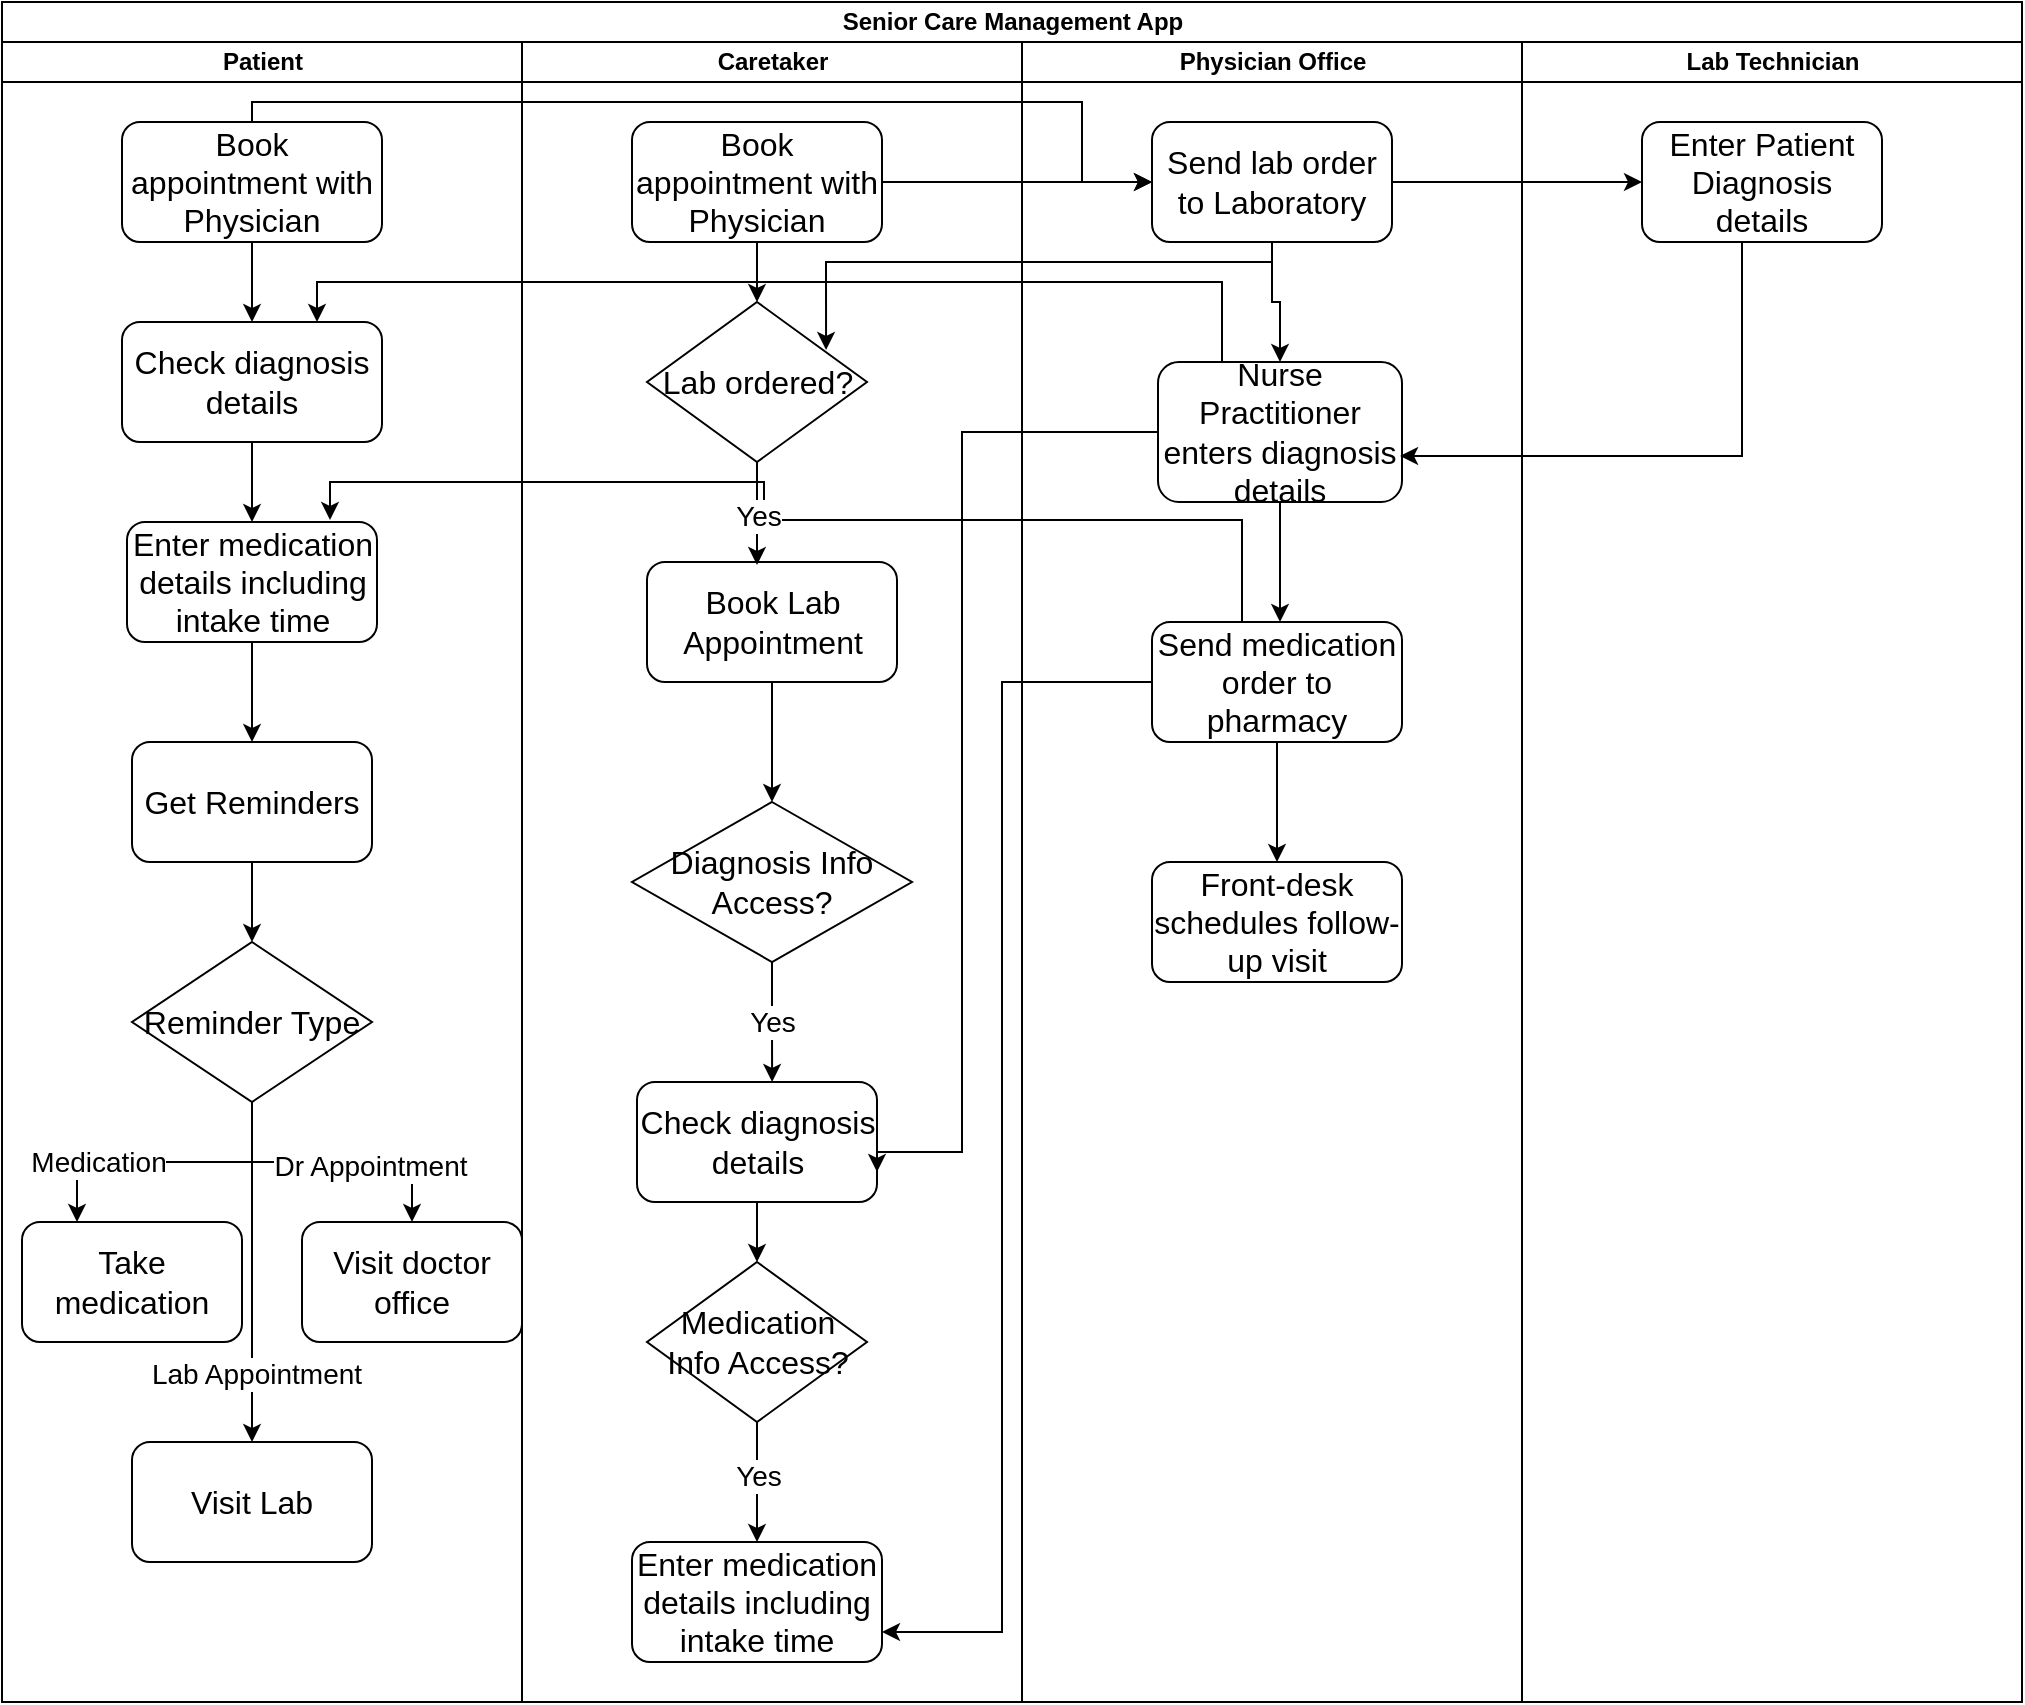 <mxfile version="24.6.4" type="github">
  <diagram name="Page-1" id="14VtxvchuqkJRpTmdXnF">
    <mxGraphModel dx="1981" dy="1057" grid="1" gridSize="10" guides="1" tooltips="1" connect="1" arrows="1" fold="1" page="1" pageScale="1" pageWidth="850" pageHeight="1100" math="0" shadow="0">
      <root>
        <mxCell id="0" />
        <mxCell id="1" parent="0" />
        <mxCell id="EmhNzNYPSMTOKzb81x5m-1" value="Senior Care Management App" style="swimlane;childLayout=stackLayout;resizeParent=1;resizeParentMax=0;startSize=20;html=1;" vertex="1" parent="1">
          <mxGeometry x="60" y="80" width="1010" height="850" as="geometry" />
        </mxCell>
        <mxCell id="EmhNzNYPSMTOKzb81x5m-2" value="Patient" style="swimlane;startSize=20;html=1;" vertex="1" parent="EmhNzNYPSMTOKzb81x5m-1">
          <mxGeometry y="20" width="260" height="830" as="geometry" />
        </mxCell>
        <mxCell id="EmhNzNYPSMTOKzb81x5m-51" style="edgeStyle=orthogonalEdgeStyle;rounded=0;orthogonalLoop=1;jettySize=auto;html=1;entryX=0.5;entryY=0;entryDx=0;entryDy=0;" edge="1" parent="EmhNzNYPSMTOKzb81x5m-2" source="EmhNzNYPSMTOKzb81x5m-14" target="EmhNzNYPSMTOKzb81x5m-24">
          <mxGeometry relative="1" as="geometry" />
        </mxCell>
        <mxCell id="EmhNzNYPSMTOKzb81x5m-14" value="&lt;span style=&quot;font-size: medium;&quot;&gt;Check diagnosis details&lt;/span&gt;" style="rounded=1;whiteSpace=wrap;html=1;" vertex="1" parent="EmhNzNYPSMTOKzb81x5m-2">
          <mxGeometry x="60" y="140" width="130" height="60" as="geometry" />
        </mxCell>
        <mxCell id="EmhNzNYPSMTOKzb81x5m-56" style="edgeStyle=orthogonalEdgeStyle;rounded=0;orthogonalLoop=1;jettySize=auto;html=1;entryX=0.25;entryY=0;entryDx=0;entryDy=0;" edge="1" parent="EmhNzNYPSMTOKzb81x5m-2" source="EmhNzNYPSMTOKzb81x5m-15" target="EmhNzNYPSMTOKzb81x5m-16">
          <mxGeometry relative="1" as="geometry" />
        </mxCell>
        <mxCell id="EmhNzNYPSMTOKzb81x5m-59" value="&lt;font style=&quot;font-size: 14px;&quot;&gt;Medication&lt;/font&gt;" style="edgeLabel;html=1;align=center;verticalAlign=middle;resizable=0;points=[];" vertex="1" connectable="0" parent="EmhNzNYPSMTOKzb81x5m-56">
          <mxGeometry x="0.451" relative="1" as="geometry">
            <mxPoint as="offset" />
          </mxGeometry>
        </mxCell>
        <mxCell id="EmhNzNYPSMTOKzb81x5m-57" style="edgeStyle=orthogonalEdgeStyle;rounded=0;orthogonalLoop=1;jettySize=auto;html=1;entryX=0.5;entryY=0;entryDx=0;entryDy=0;" edge="1" parent="EmhNzNYPSMTOKzb81x5m-2" source="EmhNzNYPSMTOKzb81x5m-15" target="EmhNzNYPSMTOKzb81x5m-17">
          <mxGeometry relative="1" as="geometry" />
        </mxCell>
        <mxCell id="EmhNzNYPSMTOKzb81x5m-60" value="&lt;font style=&quot;font-size: 14px;&quot;&gt;Dr Appointment&lt;/font&gt;" style="edgeLabel;html=1;align=center;verticalAlign=middle;resizable=0;points=[];" vertex="1" connectable="0" parent="EmhNzNYPSMTOKzb81x5m-57">
          <mxGeometry x="0.271" y="-2" relative="1" as="geometry">
            <mxPoint as="offset" />
          </mxGeometry>
        </mxCell>
        <mxCell id="EmhNzNYPSMTOKzb81x5m-58" style="edgeStyle=orthogonalEdgeStyle;rounded=0;orthogonalLoop=1;jettySize=auto;html=1;entryX=0.5;entryY=0;entryDx=0;entryDy=0;" edge="1" parent="EmhNzNYPSMTOKzb81x5m-2" source="EmhNzNYPSMTOKzb81x5m-15" target="EmhNzNYPSMTOKzb81x5m-18">
          <mxGeometry relative="1" as="geometry" />
        </mxCell>
        <mxCell id="EmhNzNYPSMTOKzb81x5m-61" value="&lt;font style=&quot;font-size: 14px;&quot;&gt;Lab Appointment&lt;/font&gt;" style="edgeLabel;html=1;align=center;verticalAlign=middle;resizable=0;points=[];" vertex="1" connectable="0" parent="EmhNzNYPSMTOKzb81x5m-58">
          <mxGeometry x="0.6" y="2" relative="1" as="geometry">
            <mxPoint as="offset" />
          </mxGeometry>
        </mxCell>
        <mxCell id="EmhNzNYPSMTOKzb81x5m-15" value="&lt;font size=&quot;3&quot;&gt;Reminder Type&lt;/font&gt;" style="rhombus;whiteSpace=wrap;html=1;" vertex="1" parent="EmhNzNYPSMTOKzb81x5m-2">
          <mxGeometry x="65" y="450" width="120" height="80" as="geometry" />
        </mxCell>
        <mxCell id="EmhNzNYPSMTOKzb81x5m-16" value="&lt;font size=&quot;3&quot;&gt;Take medication&lt;/font&gt;" style="rounded=1;whiteSpace=wrap;html=1;" vertex="1" parent="EmhNzNYPSMTOKzb81x5m-2">
          <mxGeometry x="10" y="590" width="110" height="60" as="geometry" />
        </mxCell>
        <mxCell id="EmhNzNYPSMTOKzb81x5m-17" value="&lt;font size=&quot;3&quot;&gt;Visit doctor office&lt;/font&gt;" style="rounded=1;whiteSpace=wrap;html=1;" vertex="1" parent="EmhNzNYPSMTOKzb81x5m-2">
          <mxGeometry x="150" y="590" width="110" height="60" as="geometry" />
        </mxCell>
        <mxCell id="EmhNzNYPSMTOKzb81x5m-18" value="&lt;font size=&quot;3&quot;&gt;Visit Lab&lt;/font&gt;" style="rounded=1;whiteSpace=wrap;html=1;" vertex="1" parent="EmhNzNYPSMTOKzb81x5m-2">
          <mxGeometry x="65" y="700" width="120" height="60" as="geometry" />
        </mxCell>
        <mxCell id="EmhNzNYPSMTOKzb81x5m-44" style="edgeStyle=orthogonalEdgeStyle;rounded=0;orthogonalLoop=1;jettySize=auto;html=1;entryX=0.5;entryY=0;entryDx=0;entryDy=0;" edge="1" parent="EmhNzNYPSMTOKzb81x5m-2" source="EmhNzNYPSMTOKzb81x5m-19" target="EmhNzNYPSMTOKzb81x5m-14">
          <mxGeometry relative="1" as="geometry" />
        </mxCell>
        <mxCell id="EmhNzNYPSMTOKzb81x5m-19" value="&lt;font size=&quot;3&quot;&gt;Book appointment with Physician&lt;/font&gt;" style="rounded=1;whiteSpace=wrap;html=1;" vertex="1" parent="EmhNzNYPSMTOKzb81x5m-2">
          <mxGeometry x="60" y="40" width="130" height="60" as="geometry" />
        </mxCell>
        <mxCell id="EmhNzNYPSMTOKzb81x5m-53" style="edgeStyle=orthogonalEdgeStyle;rounded=0;orthogonalLoop=1;jettySize=auto;html=1;exitX=0.5;exitY=1;exitDx=0;exitDy=0;entryX=0.5;entryY=0;entryDx=0;entryDy=0;" edge="1" parent="EmhNzNYPSMTOKzb81x5m-2" source="EmhNzNYPSMTOKzb81x5m-24" target="EmhNzNYPSMTOKzb81x5m-25">
          <mxGeometry relative="1" as="geometry" />
        </mxCell>
        <mxCell id="EmhNzNYPSMTOKzb81x5m-24" value="&lt;span style=&quot;font-size: medium;&quot;&gt;Enter medication details including intake time&lt;/span&gt;" style="rounded=1;whiteSpace=wrap;html=1;" vertex="1" parent="EmhNzNYPSMTOKzb81x5m-2">
          <mxGeometry x="62.5" y="240" width="125" height="60" as="geometry" />
        </mxCell>
        <mxCell id="EmhNzNYPSMTOKzb81x5m-55" style="edgeStyle=orthogonalEdgeStyle;rounded=0;orthogonalLoop=1;jettySize=auto;html=1;entryX=0.5;entryY=0;entryDx=0;entryDy=0;" edge="1" parent="EmhNzNYPSMTOKzb81x5m-2" source="EmhNzNYPSMTOKzb81x5m-25" target="EmhNzNYPSMTOKzb81x5m-15">
          <mxGeometry relative="1" as="geometry" />
        </mxCell>
        <mxCell id="EmhNzNYPSMTOKzb81x5m-25" value="&lt;span style=&quot;font-size: medium;&quot;&gt;Get Reminders&lt;/span&gt;" style="rounded=1;whiteSpace=wrap;html=1;" vertex="1" parent="EmhNzNYPSMTOKzb81x5m-2">
          <mxGeometry x="65" y="350" width="120" height="60" as="geometry" />
        </mxCell>
        <mxCell id="EmhNzNYPSMTOKzb81x5m-3" value="Caretaker" style="swimlane;startSize=20;html=1;" vertex="1" parent="EmhNzNYPSMTOKzb81x5m-1">
          <mxGeometry x="260" y="20" width="250" height="830" as="geometry" />
        </mxCell>
        <mxCell id="EmhNzNYPSMTOKzb81x5m-35" value="" style="edgeStyle=orthogonalEdgeStyle;rounded=0;orthogonalLoop=1;jettySize=auto;html=1;" edge="1" parent="EmhNzNYPSMTOKzb81x5m-3" source="EmhNzNYPSMTOKzb81x5m-5" target="EmhNzNYPSMTOKzb81x5m-30">
          <mxGeometry relative="1" as="geometry" />
        </mxCell>
        <mxCell id="EmhNzNYPSMTOKzb81x5m-5" value="&lt;font size=&quot;3&quot;&gt;Book appointment with Physician&lt;/font&gt;" style="rounded=1;whiteSpace=wrap;html=1;" vertex="1" parent="EmhNzNYPSMTOKzb81x5m-3">
          <mxGeometry x="55" y="40" width="125" height="60" as="geometry" />
        </mxCell>
        <mxCell id="EmhNzNYPSMTOKzb81x5m-37" style="edgeStyle=orthogonalEdgeStyle;rounded=0;orthogonalLoop=1;jettySize=auto;html=1;entryX=0.5;entryY=0;entryDx=0;entryDy=0;" edge="1" parent="EmhNzNYPSMTOKzb81x5m-3" source="EmhNzNYPSMTOKzb81x5m-11" target="EmhNzNYPSMTOKzb81x5m-21">
          <mxGeometry relative="1" as="geometry" />
        </mxCell>
        <mxCell id="EmhNzNYPSMTOKzb81x5m-11" value="&lt;font size=&quot;3&quot;&gt;Book Lab Appointment&lt;/font&gt;" style="rounded=1;whiteSpace=wrap;html=1;" vertex="1" parent="EmhNzNYPSMTOKzb81x5m-3">
          <mxGeometry x="62.5" y="260" width="125" height="60" as="geometry" />
        </mxCell>
        <mxCell id="EmhNzNYPSMTOKzb81x5m-12" value="&lt;font size=&quot;3&quot;&gt;Enter medication details including intake time&lt;/font&gt;" style="rounded=1;whiteSpace=wrap;html=1;" vertex="1" parent="EmhNzNYPSMTOKzb81x5m-3">
          <mxGeometry x="55" y="750" width="125" height="60" as="geometry" />
        </mxCell>
        <mxCell id="EmhNzNYPSMTOKzb81x5m-39" style="edgeStyle=orthogonalEdgeStyle;rounded=0;orthogonalLoop=1;jettySize=auto;html=1;" edge="1" parent="EmhNzNYPSMTOKzb81x5m-3" source="EmhNzNYPSMTOKzb81x5m-20" target="EmhNzNYPSMTOKzb81x5m-23">
          <mxGeometry relative="1" as="geometry" />
        </mxCell>
        <mxCell id="EmhNzNYPSMTOKzb81x5m-20" value="&lt;font size=&quot;3&quot;&gt;Check diagnosis details&lt;/font&gt;" style="rounded=1;whiteSpace=wrap;html=1;" vertex="1" parent="EmhNzNYPSMTOKzb81x5m-3">
          <mxGeometry x="57.5" y="520" width="120" height="60" as="geometry" />
        </mxCell>
        <mxCell id="EmhNzNYPSMTOKzb81x5m-21" value="&lt;font size=&quot;3&quot;&gt;Diagnosis Info Access?&lt;/font&gt;" style="rhombus;whiteSpace=wrap;html=1;" vertex="1" parent="EmhNzNYPSMTOKzb81x5m-3">
          <mxGeometry x="55" y="380" width="140" height="80" as="geometry" />
        </mxCell>
        <mxCell id="EmhNzNYPSMTOKzb81x5m-49" style="edgeStyle=orthogonalEdgeStyle;rounded=0;orthogonalLoop=1;jettySize=auto;html=1;entryDx=0;entryDy=0;" edge="1" parent="EmhNzNYPSMTOKzb81x5m-3" source="EmhNzNYPSMTOKzb81x5m-23" target="EmhNzNYPSMTOKzb81x5m-12">
          <mxGeometry relative="1" as="geometry" />
        </mxCell>
        <mxCell id="EmhNzNYPSMTOKzb81x5m-50" value="&lt;font style=&quot;font-size: 14px;&quot;&gt;Yes&lt;/font&gt;" style="edgeLabel;html=1;align=center;verticalAlign=middle;resizable=0;points=[];" vertex="1" connectable="0" parent="EmhNzNYPSMTOKzb81x5m-49">
          <mxGeometry x="-0.1" relative="1" as="geometry">
            <mxPoint as="offset" />
          </mxGeometry>
        </mxCell>
        <mxCell id="EmhNzNYPSMTOKzb81x5m-23" value="&lt;font size=&quot;3&quot;&gt;Medication Info Access?&lt;/font&gt;" style="rhombus;whiteSpace=wrap;html=1;" vertex="1" parent="EmhNzNYPSMTOKzb81x5m-3">
          <mxGeometry x="62.5" y="610" width="110" height="80" as="geometry" />
        </mxCell>
        <mxCell id="EmhNzNYPSMTOKzb81x5m-30" value="&lt;font size=&quot;3&quot;&gt;Lab ordered?&lt;/font&gt;" style="rhombus;whiteSpace=wrap;html=1;" vertex="1" parent="EmhNzNYPSMTOKzb81x5m-3">
          <mxGeometry x="62.5" y="130" width="110" height="80" as="geometry" />
        </mxCell>
        <mxCell id="EmhNzNYPSMTOKzb81x5m-36" style="edgeStyle=orthogonalEdgeStyle;rounded=0;orthogonalLoop=1;jettySize=auto;html=1;entryX=0.44;entryY=0.025;entryDx=0;entryDy=0;entryPerimeter=0;" edge="1" parent="EmhNzNYPSMTOKzb81x5m-3" source="EmhNzNYPSMTOKzb81x5m-30" target="EmhNzNYPSMTOKzb81x5m-11">
          <mxGeometry relative="1" as="geometry" />
        </mxCell>
        <mxCell id="EmhNzNYPSMTOKzb81x5m-38" value="&lt;font style=&quot;font-size: 14px;&quot;&gt;Yes&lt;/font&gt;" style="edgeStyle=orthogonalEdgeStyle;rounded=0;orthogonalLoop=1;jettySize=auto;html=1;entryX=0.563;entryY=0;entryDx=0;entryDy=0;entryPerimeter=0;" edge="1" parent="EmhNzNYPSMTOKzb81x5m-3" source="EmhNzNYPSMTOKzb81x5m-21" target="EmhNzNYPSMTOKzb81x5m-20">
          <mxGeometry relative="1" as="geometry" />
        </mxCell>
        <mxCell id="EmhNzNYPSMTOKzb81x5m-4" value="Physician Office" style="swimlane;startSize=20;html=1;" vertex="1" parent="EmhNzNYPSMTOKzb81x5m-1">
          <mxGeometry x="510" y="20" width="250" height="830" as="geometry" />
        </mxCell>
        <mxCell id="EmhNzNYPSMTOKzb81x5m-6" value="&lt;font size=&quot;3&quot;&gt;Send lab order to Laboratory&lt;/font&gt;" style="rounded=1;whiteSpace=wrap;html=1;" vertex="1" parent="EmhNzNYPSMTOKzb81x5m-4">
          <mxGeometry x="65" y="40" width="120" height="60" as="geometry" />
        </mxCell>
        <mxCell id="EmhNzNYPSMTOKzb81x5m-48" style="edgeStyle=orthogonalEdgeStyle;rounded=0;orthogonalLoop=1;jettySize=auto;html=1;exitX=0.5;exitY=1;exitDx=0;exitDy=0;entryX=0.5;entryY=0;entryDx=0;entryDy=0;" edge="1" parent="EmhNzNYPSMTOKzb81x5m-4" source="EmhNzNYPSMTOKzb81x5m-9" target="EmhNzNYPSMTOKzb81x5m-10">
          <mxGeometry relative="1" as="geometry" />
        </mxCell>
        <mxCell id="EmhNzNYPSMTOKzb81x5m-9" value="&lt;font size=&quot;3&quot;&gt;Send medication order to pharmacy&lt;/font&gt;" style="rounded=1;whiteSpace=wrap;html=1;" vertex="1" parent="EmhNzNYPSMTOKzb81x5m-4">
          <mxGeometry x="65" y="290" width="125" height="60" as="geometry" />
        </mxCell>
        <mxCell id="EmhNzNYPSMTOKzb81x5m-10" value="&lt;font size=&quot;3&quot;&gt;Front-desk schedules follow-up visit&lt;/font&gt;" style="rounded=1;whiteSpace=wrap;html=1;" vertex="1" parent="EmhNzNYPSMTOKzb81x5m-4">
          <mxGeometry x="65" y="410" width="125" height="60" as="geometry" />
        </mxCell>
        <mxCell id="EmhNzNYPSMTOKzb81x5m-22" value="&lt;font size=&quot;3&quot;&gt;Nurse Practitioner enters diagnosis details&lt;/font&gt;" style="rounded=1;whiteSpace=wrap;html=1;" vertex="1" parent="EmhNzNYPSMTOKzb81x5m-4">
          <mxGeometry x="68" y="160" width="122" height="70" as="geometry" />
        </mxCell>
        <mxCell id="EmhNzNYPSMTOKzb81x5m-33" style="edgeStyle=orthogonalEdgeStyle;rounded=0;orthogonalLoop=1;jettySize=auto;html=1;" edge="1" parent="EmhNzNYPSMTOKzb81x5m-4" source="EmhNzNYPSMTOKzb81x5m-22">
          <mxGeometry relative="1" as="geometry">
            <mxPoint x="129" y="290" as="targetPoint" />
          </mxGeometry>
        </mxCell>
        <mxCell id="EmhNzNYPSMTOKzb81x5m-47" style="edgeStyle=orthogonalEdgeStyle;rounded=0;orthogonalLoop=1;jettySize=auto;html=1;entryDx=0;entryDy=0;entryPerimeter=0;" edge="1" parent="EmhNzNYPSMTOKzb81x5m-4" source="EmhNzNYPSMTOKzb81x5m-6" target="EmhNzNYPSMTOKzb81x5m-22">
          <mxGeometry relative="1" as="geometry" />
        </mxCell>
        <mxCell id="EmhNzNYPSMTOKzb81x5m-7" value="Lab Technician" style="swimlane;startSize=20;html=1;" vertex="1" parent="EmhNzNYPSMTOKzb81x5m-1">
          <mxGeometry x="760" y="20" width="250" height="830" as="geometry" />
        </mxCell>
        <mxCell id="EmhNzNYPSMTOKzb81x5m-8" value="&lt;font size=&quot;3&quot;&gt;Enter Patient Diagnosis details&lt;/font&gt;" style="rounded=1;whiteSpace=wrap;html=1;" vertex="1" parent="EmhNzNYPSMTOKzb81x5m-7">
          <mxGeometry x="60" y="40" width="120" height="60" as="geometry" />
        </mxCell>
        <mxCell id="EmhNzNYPSMTOKzb81x5m-26" style="edgeStyle=orthogonalEdgeStyle;rounded=0;orthogonalLoop=1;jettySize=auto;html=1;entryX=0;entryY=0.5;entryDx=0;entryDy=0;" edge="1" parent="EmhNzNYPSMTOKzb81x5m-1" source="EmhNzNYPSMTOKzb81x5m-5" target="EmhNzNYPSMTOKzb81x5m-6">
          <mxGeometry relative="1" as="geometry" />
        </mxCell>
        <mxCell id="EmhNzNYPSMTOKzb81x5m-27" style="edgeStyle=orthogonalEdgeStyle;rounded=0;orthogonalLoop=1;jettySize=auto;html=1;entryX=0;entryY=0.5;entryDx=0;entryDy=0;" edge="1" parent="EmhNzNYPSMTOKzb81x5m-1" source="EmhNzNYPSMTOKzb81x5m-19" target="EmhNzNYPSMTOKzb81x5m-6">
          <mxGeometry relative="1" as="geometry">
            <Array as="points">
              <mxPoint x="125" y="50" />
              <mxPoint x="540" y="50" />
              <mxPoint x="540" y="90" />
            </Array>
          </mxGeometry>
        </mxCell>
        <mxCell id="EmhNzNYPSMTOKzb81x5m-28" style="edgeStyle=orthogonalEdgeStyle;rounded=0;orthogonalLoop=1;jettySize=auto;html=1;entryX=0;entryY=0.5;entryDx=0;entryDy=0;" edge="1" parent="EmhNzNYPSMTOKzb81x5m-1" source="EmhNzNYPSMTOKzb81x5m-6" target="EmhNzNYPSMTOKzb81x5m-8">
          <mxGeometry relative="1" as="geometry" />
        </mxCell>
        <mxCell id="EmhNzNYPSMTOKzb81x5m-29" style="edgeStyle=orthogonalEdgeStyle;rounded=0;orthogonalLoop=1;jettySize=auto;html=1;entryX=0.992;entryY=0.671;entryDx=0;entryDy=0;entryPerimeter=0;" edge="1" parent="EmhNzNYPSMTOKzb81x5m-1" source="EmhNzNYPSMTOKzb81x5m-8" target="EmhNzNYPSMTOKzb81x5m-22">
          <mxGeometry relative="1" as="geometry">
            <Array as="points">
              <mxPoint x="870" y="227" />
            </Array>
          </mxGeometry>
        </mxCell>
        <mxCell id="EmhNzNYPSMTOKzb81x5m-43" style="edgeStyle=orthogonalEdgeStyle;rounded=0;orthogonalLoop=1;jettySize=auto;html=1;entryX=1;entryY=0.75;entryDx=0;entryDy=0;" edge="1" parent="EmhNzNYPSMTOKzb81x5m-1" source="EmhNzNYPSMTOKzb81x5m-22" target="EmhNzNYPSMTOKzb81x5m-20">
          <mxGeometry relative="1" as="geometry">
            <Array as="points">
              <mxPoint x="480" y="215" />
              <mxPoint x="480" y="575" />
            </Array>
          </mxGeometry>
        </mxCell>
        <mxCell id="EmhNzNYPSMTOKzb81x5m-45" style="edgeStyle=orthogonalEdgeStyle;rounded=0;orthogonalLoop=1;jettySize=auto;html=1;entryX=0.75;entryY=0;entryDx=0;entryDy=0;" edge="1" parent="EmhNzNYPSMTOKzb81x5m-1" source="EmhNzNYPSMTOKzb81x5m-22" target="EmhNzNYPSMTOKzb81x5m-14">
          <mxGeometry relative="1" as="geometry">
            <Array as="points">
              <mxPoint x="610" y="140" />
              <mxPoint x="158" y="140" />
            </Array>
          </mxGeometry>
        </mxCell>
        <mxCell id="EmhNzNYPSMTOKzb81x5m-46" style="edgeStyle=orthogonalEdgeStyle;rounded=0;orthogonalLoop=1;jettySize=auto;html=1;entryX=0.812;entryY=-0.017;entryDx=0;entryDy=0;entryPerimeter=0;" edge="1" parent="EmhNzNYPSMTOKzb81x5m-1" source="EmhNzNYPSMTOKzb81x5m-9" target="EmhNzNYPSMTOKzb81x5m-24">
          <mxGeometry relative="1" as="geometry">
            <Array as="points">
              <mxPoint x="620" y="259" />
              <mxPoint x="381" y="259" />
              <mxPoint x="381" y="240" />
              <mxPoint x="164" y="240" />
            </Array>
          </mxGeometry>
        </mxCell>
        <mxCell id="EmhNzNYPSMTOKzb81x5m-52" value="&lt;font style=&quot;font-size: 14px;&quot;&gt;Yes&lt;/font&gt;" style="edgeLabel;html=1;align=center;verticalAlign=middle;resizable=0;points=[];" vertex="1" connectable="0" parent="EmhNzNYPSMTOKzb81x5m-46">
          <mxGeometry x="0.072" y="3" relative="1" as="geometry">
            <mxPoint as="offset" />
          </mxGeometry>
        </mxCell>
        <mxCell id="EmhNzNYPSMTOKzb81x5m-62" style="edgeStyle=orthogonalEdgeStyle;rounded=0;orthogonalLoop=1;jettySize=auto;html=1;entryX=0.814;entryY=0.3;entryDx=0;entryDy=0;entryPerimeter=0;" edge="1" parent="EmhNzNYPSMTOKzb81x5m-1" source="EmhNzNYPSMTOKzb81x5m-6" target="EmhNzNYPSMTOKzb81x5m-30">
          <mxGeometry relative="1" as="geometry">
            <Array as="points">
              <mxPoint x="635" y="130" />
              <mxPoint x="412" y="130" />
            </Array>
          </mxGeometry>
        </mxCell>
        <mxCell id="EmhNzNYPSMTOKzb81x5m-63" style="edgeStyle=orthogonalEdgeStyle;rounded=0;orthogonalLoop=1;jettySize=auto;html=1;entryX=1;entryY=0.75;entryDx=0;entryDy=0;" edge="1" parent="EmhNzNYPSMTOKzb81x5m-1" source="EmhNzNYPSMTOKzb81x5m-9" target="EmhNzNYPSMTOKzb81x5m-12">
          <mxGeometry relative="1" as="geometry">
            <Array as="points">
              <mxPoint x="500" y="340" />
              <mxPoint x="500" y="815" />
            </Array>
          </mxGeometry>
        </mxCell>
      </root>
    </mxGraphModel>
  </diagram>
</mxfile>
